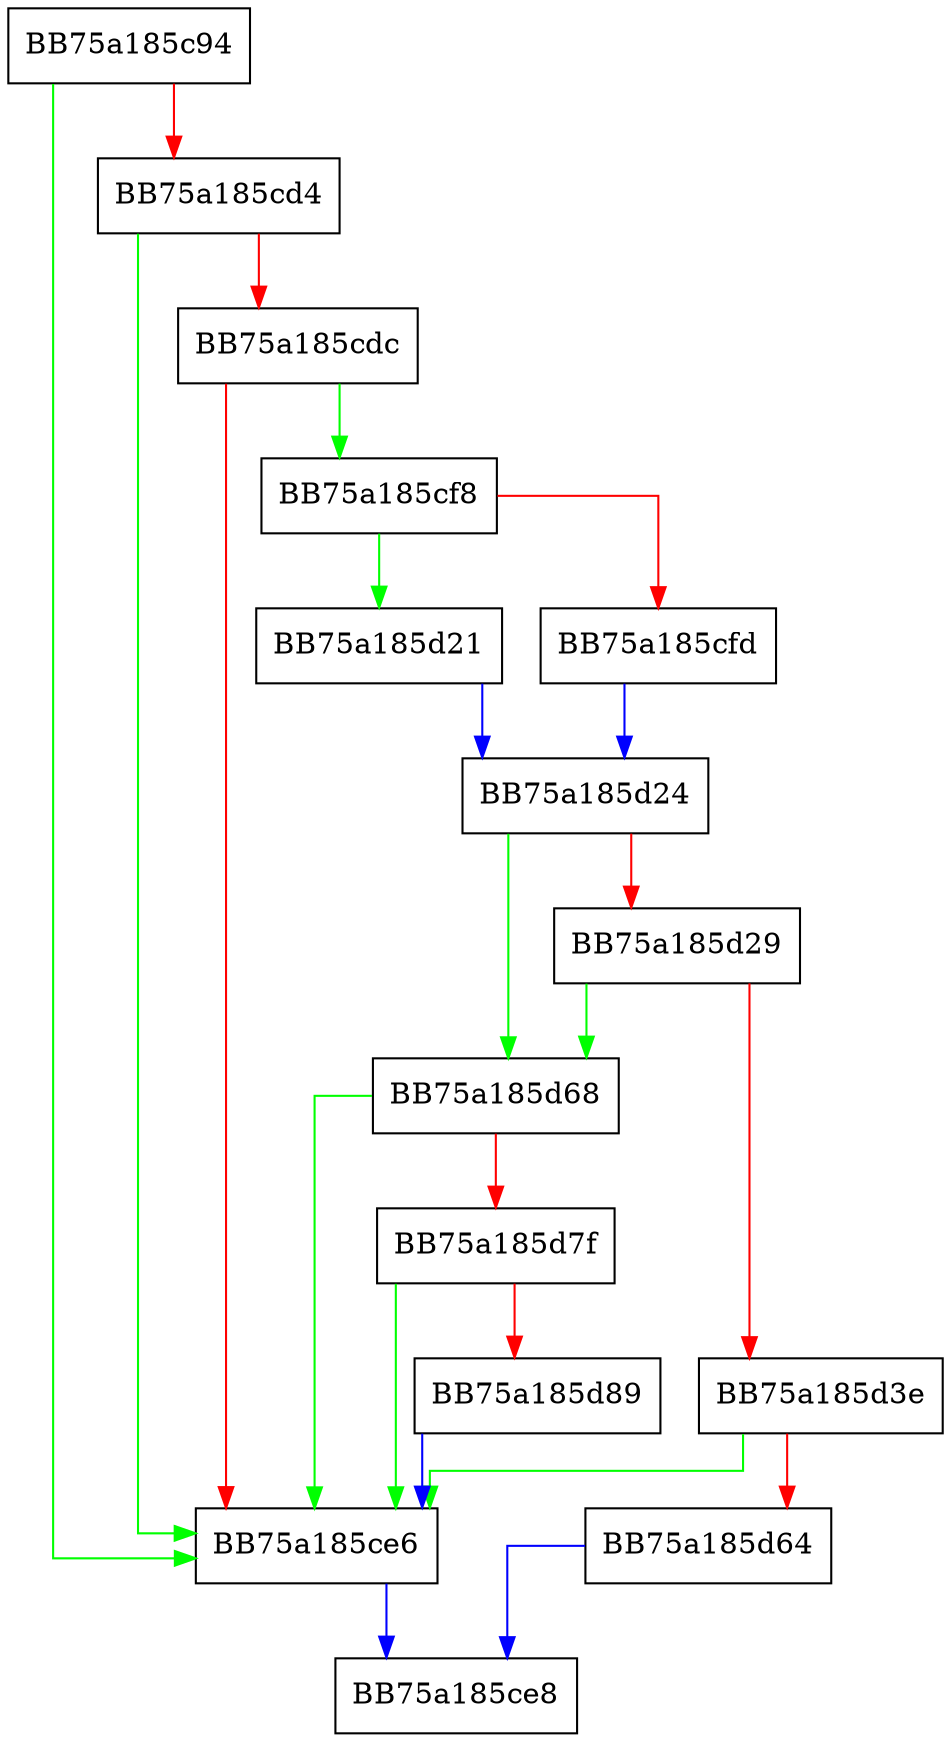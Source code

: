 digraph IsSpecialEncryptedAppX {
  node [shape="box"];
  graph [splines=ortho];
  BB75a185c94 -> BB75a185ce6 [color="green"];
  BB75a185c94 -> BB75a185cd4 [color="red"];
  BB75a185cd4 -> BB75a185ce6 [color="green"];
  BB75a185cd4 -> BB75a185cdc [color="red"];
  BB75a185cdc -> BB75a185cf8 [color="green"];
  BB75a185cdc -> BB75a185ce6 [color="red"];
  BB75a185ce6 -> BB75a185ce8 [color="blue"];
  BB75a185cf8 -> BB75a185d21 [color="green"];
  BB75a185cf8 -> BB75a185cfd [color="red"];
  BB75a185cfd -> BB75a185d24 [color="blue"];
  BB75a185d21 -> BB75a185d24 [color="blue"];
  BB75a185d24 -> BB75a185d68 [color="green"];
  BB75a185d24 -> BB75a185d29 [color="red"];
  BB75a185d29 -> BB75a185d68 [color="green"];
  BB75a185d29 -> BB75a185d3e [color="red"];
  BB75a185d3e -> BB75a185ce6 [color="green"];
  BB75a185d3e -> BB75a185d64 [color="red"];
  BB75a185d64 -> BB75a185ce8 [color="blue"];
  BB75a185d68 -> BB75a185ce6 [color="green"];
  BB75a185d68 -> BB75a185d7f [color="red"];
  BB75a185d7f -> BB75a185ce6 [color="green"];
  BB75a185d7f -> BB75a185d89 [color="red"];
  BB75a185d89 -> BB75a185ce6 [color="blue"];
}